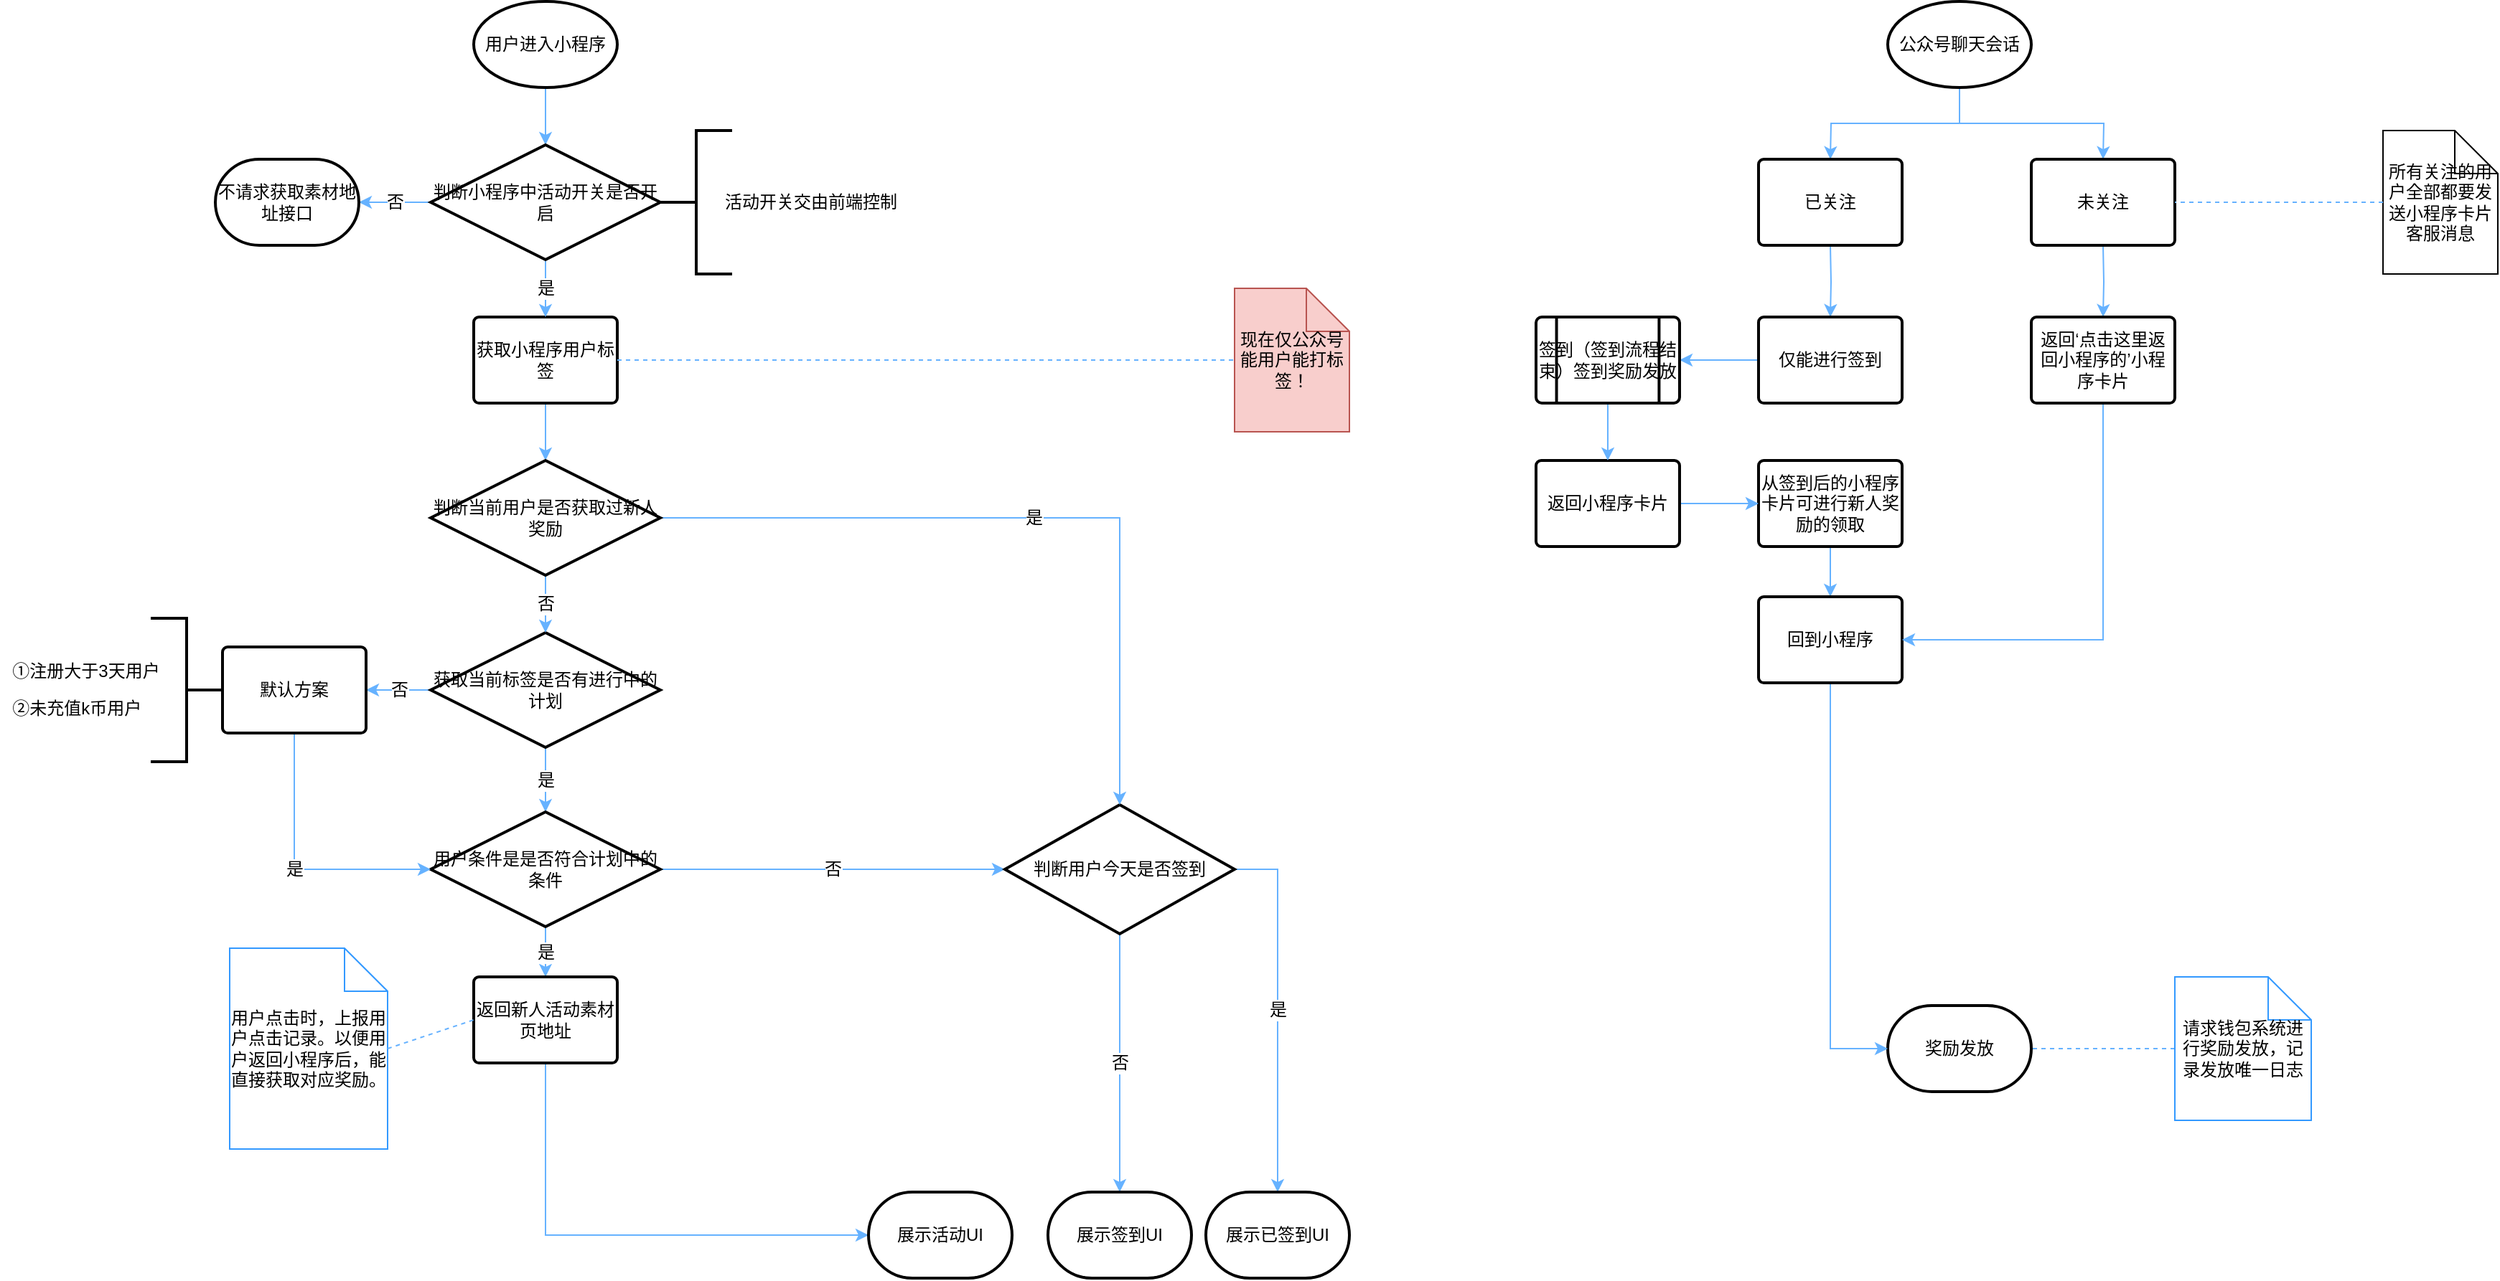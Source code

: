 <mxfile version="14.9.3" type="github">
  <diagram id="a9DOQzF-E8Lsflu2m2pW" name="Page-1">
    <mxGraphModel dx="1422" dy="762" grid="1" gridSize="10" guides="1" tooltips="1" connect="1" arrows="1" fold="1" page="1" pageScale="1" pageWidth="827" pageHeight="1169" math="0" shadow="0">
      <root>
        <mxCell id="0" />
        <mxCell id="1" parent="0" />
        <mxCell id="KrFA6pRrwitQEQAVARGJ-1" style="edgeStyle=orthogonalEdgeStyle;rounded=0;html=1;exitX=0.5;exitY=1;exitPerimeter=0;jettySize=auto;orthogonalLoop=1;strokeColor=#66B2FF;fontSize=12;" parent="1" source="KrFA6pRrwitQEQAVARGJ-2" target="KrFA6pRrwitQEQAVARGJ-21" edge="1">
          <mxGeometry relative="1" as="geometry" />
        </mxCell>
        <mxCell id="KrFA6pRrwitQEQAVARGJ-2" value="用户进入小程序" style="strokeWidth=2;html=1;shape=mxgraph.flowchart.start_1;whiteSpace=wrap;fillColor=#FFFFFF;fontSize=12;" parent="1" vertex="1">
          <mxGeometry x="490" y="190" width="100" height="60" as="geometry" />
        </mxCell>
        <mxCell id="KrFA6pRrwitQEQAVARGJ-3" style="edgeStyle=orthogonalEdgeStyle;rounded=0;html=1;exitX=0.5;exitY=1;exitPerimeter=0;entryX=0.5;entryY=0;entryPerimeter=0;jettySize=auto;orthogonalLoop=1;strokeColor=#66B2FF;fontSize=12;" parent="1" source="KrFA6pRrwitQEQAVARGJ-4" edge="1">
          <mxGeometry relative="1" as="geometry">
            <mxPoint x="540" y="510" as="targetPoint" />
          </mxGeometry>
        </mxCell>
        <mxCell id="KrFA6pRrwitQEQAVARGJ-4" value="获取小程序用户标签" style="strokeWidth=2;html=1;shape=mxgraph.flowchart.process;whiteSpace=wrap;fillColor=#FFFFFF;fontSize=12;" parent="1" vertex="1">
          <mxGeometry x="490" y="410" width="100" height="60" as="geometry" />
        </mxCell>
        <mxCell id="KrFA6pRrwitQEQAVARGJ-5" value="是" style="edgeStyle=orthogonalEdgeStyle;rounded=0;html=1;exitX=0.5;exitY=1;exitPerimeter=0;jettySize=auto;orthogonalLoop=1;strokeColor=#66B2FF;fontSize=12;entryX=0.5;entryY=0;entryPerimeter=0;" parent="1" source="KrFA6pRrwitQEQAVARGJ-7" target="KrFA6pRrwitQEQAVARGJ-10" edge="1">
          <mxGeometry relative="1" as="geometry">
            <mxPoint x="540" y="790" as="targetPoint" />
            <Array as="points" />
          </mxGeometry>
        </mxCell>
        <mxCell id="KrFA6pRrwitQEQAVARGJ-6" value="否" style="edgeStyle=orthogonalEdgeStyle;rounded=0;html=1;exitX=0;exitY=0.5;exitPerimeter=0;entryX=1;entryY=0.5;entryPerimeter=0;jettySize=auto;orthogonalLoop=1;strokeColor=#66B2FF;fontSize=12;fontColor=#000000;" parent="1" source="KrFA6pRrwitQEQAVARGJ-7" target="KrFA6pRrwitQEQAVARGJ-14" edge="1">
          <mxGeometry relative="1" as="geometry" />
        </mxCell>
        <mxCell id="KrFA6pRrwitQEQAVARGJ-7" value="&lt;span&gt;获取当前标签是否有进行中的计划&lt;/span&gt;" style="strokeWidth=2;html=1;shape=mxgraph.flowchart.decision;whiteSpace=wrap;fillColor=#FFFFFF;fontSize=12;" parent="1" vertex="1">
          <mxGeometry x="460" y="630" width="160" height="80" as="geometry" />
        </mxCell>
        <mxCell id="KrFA6pRrwitQEQAVARGJ-8" value="是" style="edgeStyle=orthogonalEdgeStyle;rounded=0;html=1;exitX=0.5;exitY=1;exitPerimeter=0;jettySize=auto;orthogonalLoop=1;strokeColor=#66B2FF;fontSize=12;" parent="1" source="KrFA6pRrwitQEQAVARGJ-10" target="KrFA6pRrwitQEQAVARGJ-12" edge="1">
          <mxGeometry relative="1" as="geometry" />
        </mxCell>
        <mxCell id="KrFA6pRrwitQEQAVARGJ-9" value="否" style="edgeStyle=orthogonalEdgeStyle;rounded=0;html=1;exitX=1;exitY=0.5;exitPerimeter=0;entryX=0;entryY=0.5;entryPerimeter=0;jettySize=auto;orthogonalLoop=1;strokeColor=#66B2FF;fontSize=12;" parent="1" source="KrFA6pRrwitQEQAVARGJ-10" target="KrFA6pRrwitQEQAVARGJ-26" edge="1">
          <mxGeometry relative="1" as="geometry" />
        </mxCell>
        <mxCell id="KrFA6pRrwitQEQAVARGJ-10" value="用户条件是是否符合计划中的条件&lt;br&gt;" style="strokeWidth=2;html=1;shape=mxgraph.flowchart.decision;whiteSpace=wrap;fillColor=#FFFFFF;fontSize=12;" parent="1" vertex="1">
          <mxGeometry x="460" y="755" width="160" height="80" as="geometry" />
        </mxCell>
        <mxCell id="KrFA6pRrwitQEQAVARGJ-11" style="edgeStyle=orthogonalEdgeStyle;rounded=0;html=1;exitX=0.5;exitY=1;exitPerimeter=0;entryX=0;entryY=0.5;entryPerimeter=0;jettySize=auto;orthogonalLoop=1;strokeColor=#66B2FF;fontSize=12;" parent="1" source="KrFA6pRrwitQEQAVARGJ-12" target="KrFA6pRrwitQEQAVARGJ-23" edge="1">
          <mxGeometry relative="1" as="geometry" />
        </mxCell>
        <mxCell id="KrFA6pRrwitQEQAVARGJ-12" value="返回新人活动素材页地址" style="strokeWidth=2;html=1;shape=mxgraph.flowchart.process;whiteSpace=wrap;fillColor=#FFFFFF;fontSize=12;" parent="1" vertex="1">
          <mxGeometry x="490" y="870" width="100" height="60" as="geometry" />
        </mxCell>
        <mxCell id="KrFA6pRrwitQEQAVARGJ-13" value="是" style="edgeStyle=orthogonalEdgeStyle;rounded=0;html=1;exitX=0.5;exitY=1;exitPerimeter=0;entryX=0;entryY=0.5;entryPerimeter=0;jettySize=auto;orthogonalLoop=1;strokeColor=#66B2FF;fontSize=12;fontColor=#000000;" parent="1" source="KrFA6pRrwitQEQAVARGJ-14" target="KrFA6pRrwitQEQAVARGJ-10" edge="1">
          <mxGeometry relative="1" as="geometry" />
        </mxCell>
        <mxCell id="KrFA6pRrwitQEQAVARGJ-14" value="默认方案" style="strokeWidth=2;html=1;shape=mxgraph.flowchart.process;whiteSpace=wrap;fillColor=#FFFFFF;fontSize=12;" parent="1" vertex="1">
          <mxGeometry x="315" y="640" width="100" height="60" as="geometry" />
        </mxCell>
        <mxCell id="KrFA6pRrwitQEQAVARGJ-15" value="" style="strokeWidth=2;html=1;shape=mxgraph.flowchart.annotation_2;align=left;fillColor=#FFFFFF;fontSize=12;direction=west;" parent="1" vertex="1">
          <mxGeometry x="265" y="620" width="50" height="100" as="geometry" />
        </mxCell>
        <mxCell id="KrFA6pRrwitQEQAVARGJ-16" value="&lt;p&gt;&amp;nbsp;&amp;nbsp;①注册大于3天用户&lt;/p&gt;&lt;p&gt;&amp;nbsp; ②未充值k币用户&lt;/p&gt;" style="text;html=1;resizable=0;points=[];autosize=1;align=left;verticalAlign=top;spacingTop=-4;fontSize=12;" parent="1" vertex="1">
          <mxGeometry x="160" y="635" width="120" height="70" as="geometry" />
        </mxCell>
        <mxCell id="KrFA6pRrwitQEQAVARGJ-17" value="" style="strokeWidth=2;html=1;shape=mxgraph.flowchart.annotation_2;align=left;fillColor=#FFFFFF;fontSize=12;" parent="1" vertex="1">
          <mxGeometry x="620" y="280" width="50" height="100" as="geometry" />
        </mxCell>
        <mxCell id="KrFA6pRrwitQEQAVARGJ-18" value="活动开关交由前端控制" style="text;html=1;resizable=0;points=[];autosize=1;align=left;verticalAlign=top;spacingTop=-4;fontSize=12;" parent="1" vertex="1">
          <mxGeometry x="663" y="320" width="140" height="20" as="geometry" />
        </mxCell>
        <mxCell id="KrFA6pRrwitQEQAVARGJ-19" value="是" style="edgeStyle=orthogonalEdgeStyle;rounded=0;html=1;exitX=0.5;exitY=1;exitPerimeter=0;entryX=0.5;entryY=0;entryPerimeter=0;jettySize=auto;orthogonalLoop=1;strokeColor=#66B2FF;fontSize=12;" parent="1" source="KrFA6pRrwitQEQAVARGJ-21" target="KrFA6pRrwitQEQAVARGJ-4" edge="1">
          <mxGeometry relative="1" as="geometry" />
        </mxCell>
        <mxCell id="KrFA6pRrwitQEQAVARGJ-20" value="否" style="edgeStyle=orthogonalEdgeStyle;rounded=0;html=1;exitX=0;exitY=0.5;exitPerimeter=0;jettySize=auto;orthogonalLoop=1;strokeColor=#66B2FF;fontSize=12;" parent="1" source="KrFA6pRrwitQEQAVARGJ-21" target="KrFA6pRrwitQEQAVARGJ-22" edge="1">
          <mxGeometry relative="1" as="geometry" />
        </mxCell>
        <mxCell id="KrFA6pRrwitQEQAVARGJ-21" value="判断小程序中活动开关是否开启&lt;br&gt;" style="strokeWidth=2;html=1;shape=mxgraph.flowchart.decision;whiteSpace=wrap;fillColor=#FFFFFF;fontSize=12;" parent="1" vertex="1">
          <mxGeometry x="460" y="290" width="160" height="80" as="geometry" />
        </mxCell>
        <mxCell id="KrFA6pRrwitQEQAVARGJ-22" value="不请求获取素材地址接口" style="strokeWidth=2;html=1;shape=mxgraph.flowchart.terminator;whiteSpace=wrap;fillColor=#FFFFFF;fontSize=12;" parent="1" vertex="1">
          <mxGeometry x="310" y="300" width="100" height="60" as="geometry" />
        </mxCell>
        <mxCell id="KrFA6pRrwitQEQAVARGJ-23" value="展示活动UI" style="strokeWidth=2;html=1;shape=mxgraph.flowchart.terminator;whiteSpace=wrap;fillColor=#FFFFFF;fontSize=12;" parent="1" vertex="1">
          <mxGeometry x="765" y="1020" width="100" height="60" as="geometry" />
        </mxCell>
        <mxCell id="KrFA6pRrwitQEQAVARGJ-24" value="是" style="edgeStyle=orthogonalEdgeStyle;rounded=0;html=1;exitX=1;exitY=0.5;exitPerimeter=0;entryX=0.5;entryY=0;entryPerimeter=0;jettySize=auto;orthogonalLoop=1;strokeColor=#66B2FF;fontSize=12;" parent="1" source="KrFA6pRrwitQEQAVARGJ-26" target="KrFA6pRrwitQEQAVARGJ-28" edge="1">
          <mxGeometry relative="1" as="geometry" />
        </mxCell>
        <mxCell id="KrFA6pRrwitQEQAVARGJ-25" value="否" style="edgeStyle=orthogonalEdgeStyle;rounded=0;html=1;exitX=0.5;exitY=1;exitPerimeter=0;jettySize=auto;orthogonalLoop=1;strokeColor=#66B2FF;fontSize=12;" parent="1" source="KrFA6pRrwitQEQAVARGJ-26" target="KrFA6pRrwitQEQAVARGJ-27" edge="1">
          <mxGeometry relative="1" as="geometry" />
        </mxCell>
        <mxCell id="KrFA6pRrwitQEQAVARGJ-26" value="判断用户今天是否签到&lt;br&gt;" style="strokeWidth=2;html=1;shape=mxgraph.flowchart.decision;whiteSpace=wrap;fillColor=#FFFFFF;fontSize=12;" parent="1" vertex="1">
          <mxGeometry x="860" y="750" width="160" height="90" as="geometry" />
        </mxCell>
        <mxCell id="KrFA6pRrwitQEQAVARGJ-27" value="展示签到UI" style="strokeWidth=2;html=1;shape=mxgraph.flowchart.terminator;whiteSpace=wrap;fillColor=#FFFFFF;fontSize=12;" parent="1" vertex="1">
          <mxGeometry x="890" y="1020" width="100" height="60" as="geometry" />
        </mxCell>
        <mxCell id="KrFA6pRrwitQEQAVARGJ-28" value="展示已签到UI" style="strokeWidth=2;html=1;shape=mxgraph.flowchart.terminator;whiteSpace=wrap;fillColor=#FFFFFF;fontSize=12;" parent="1" vertex="1">
          <mxGeometry x="1000" y="1020" width="100" height="60" as="geometry" />
        </mxCell>
        <mxCell id="KrFA6pRrwitQEQAVARGJ-29" style="edgeStyle=orthogonalEdgeStyle;rounded=0;html=1;exitX=0.5;exitY=1;exitPerimeter=0;entryX=0.5;entryY=0;entryPerimeter=0;jettySize=auto;orthogonalLoop=1;strokeColor=#66B2FF;fontSize=12;" parent="1" source="KrFA6pRrwitQEQAVARGJ-31" edge="1">
          <mxGeometry relative="1" as="geometry">
            <mxPoint x="1435" y="300" as="targetPoint" />
          </mxGeometry>
        </mxCell>
        <mxCell id="KrFA6pRrwitQEQAVARGJ-30" style="edgeStyle=orthogonalEdgeStyle;rounded=0;html=1;exitX=0.5;exitY=1;exitPerimeter=0;entryX=0.5;entryY=0;entryPerimeter=0;jettySize=auto;orthogonalLoop=1;strokeColor=#66B2FF;fontSize=12;" parent="1" source="KrFA6pRrwitQEQAVARGJ-31" edge="1">
          <mxGeometry relative="1" as="geometry">
            <mxPoint x="1625" y="300" as="targetPoint" />
          </mxGeometry>
        </mxCell>
        <mxCell id="KrFA6pRrwitQEQAVARGJ-31" value="公众号聊天会话" style="strokeWidth=2;html=1;shape=mxgraph.flowchart.start_1;whiteSpace=wrap;fillColor=#FFFFFF;fontSize=12;" parent="1" vertex="1">
          <mxGeometry x="1475" y="190" width="100" height="60" as="geometry" />
        </mxCell>
        <mxCell id="KrFA6pRrwitQEQAVARGJ-32" style="edgeStyle=orthogonalEdgeStyle;rounded=0;html=1;exitX=0.5;exitY=1;exitPerimeter=0;jettySize=auto;orthogonalLoop=1;strokeColor=#66B2FF;fontSize=12;" parent="1" target="KrFA6pRrwitQEQAVARGJ-35" edge="1">
          <mxGeometry relative="1" as="geometry">
            <mxPoint x="1435" y="360" as="sourcePoint" />
          </mxGeometry>
        </mxCell>
        <mxCell id="KrFA6pRrwitQEQAVARGJ-33" style="edgeStyle=orthogonalEdgeStyle;rounded=0;html=1;exitX=0.5;exitY=1;exitPerimeter=0;jettySize=auto;orthogonalLoop=1;strokeColor=#66B2FF;fontSize=12;" parent="1" target="KrFA6pRrwitQEQAVARGJ-42" edge="1">
          <mxGeometry relative="1" as="geometry">
            <mxPoint x="1625" y="360" as="sourcePoint" />
          </mxGeometry>
        </mxCell>
        <mxCell id="KrFA6pRrwitQEQAVARGJ-34" style="edgeStyle=orthogonalEdgeStyle;rounded=0;html=1;exitX=0;exitY=0.5;exitPerimeter=0;entryX=1;entryY=0.5;entryPerimeter=0;jettySize=auto;orthogonalLoop=1;strokeColor=#66B2FF;fontSize=12;" parent="1" source="KrFA6pRrwitQEQAVARGJ-35" target="KrFA6pRrwitQEQAVARGJ-56" edge="1">
          <mxGeometry relative="1" as="geometry">
            <mxPoint x="1330" y="440" as="targetPoint" />
            <Array as="points" />
          </mxGeometry>
        </mxCell>
        <mxCell id="KrFA6pRrwitQEQAVARGJ-35" value="仅能进行签到" style="strokeWidth=2;html=1;shape=mxgraph.flowchart.process;whiteSpace=wrap;fontSize=12;" parent="1" vertex="1">
          <mxGeometry x="1385" y="410" width="100" height="60" as="geometry" />
        </mxCell>
        <mxCell id="KrFA6pRrwitQEQAVARGJ-36" style="edgeStyle=orthogonalEdgeStyle;rounded=0;html=1;exitX=0.5;exitY=1;exitPerimeter=0;entryX=0.5;entryY=0;entryPerimeter=0;jettySize=auto;orthogonalLoop=1;strokeColor=#66B2FF;fontSize=12;" parent="1" source="KrFA6pRrwitQEQAVARGJ-37" target="KrFA6pRrwitQEQAVARGJ-40" edge="1">
          <mxGeometry relative="1" as="geometry" />
        </mxCell>
        <mxCell id="KrFA6pRrwitQEQAVARGJ-37" value="从签到后的小程序卡片可进行新人奖励的领取" style="strokeWidth=2;html=1;shape=mxgraph.flowchart.process;whiteSpace=wrap;fillColor=#FFFFFF;fontSize=12;" parent="1" vertex="1">
          <mxGeometry x="1385" y="510" width="100" height="60" as="geometry" />
        </mxCell>
        <mxCell id="KrFA6pRrwitQEQAVARGJ-38" value="奖励发放" style="strokeWidth=2;html=1;shape=mxgraph.flowchart.terminator;whiteSpace=wrap;fillColor=#FFFFFF;fontSize=12;" parent="1" vertex="1">
          <mxGeometry x="1475" y="890" width="100" height="60" as="geometry" />
        </mxCell>
        <mxCell id="KrFA6pRrwitQEQAVARGJ-39" style="edgeStyle=orthogonalEdgeStyle;rounded=0;html=1;exitX=0.5;exitY=1;exitPerimeter=0;entryX=0;entryY=0.5;entryPerimeter=0;jettySize=auto;orthogonalLoop=1;strokeColor=#66B2FF;fontSize=12;" parent="1" source="KrFA6pRrwitQEQAVARGJ-40" target="KrFA6pRrwitQEQAVARGJ-38" edge="1">
          <mxGeometry relative="1" as="geometry" />
        </mxCell>
        <mxCell id="KrFA6pRrwitQEQAVARGJ-40" value="回到小程序" style="strokeWidth=2;html=1;shape=mxgraph.flowchart.process;whiteSpace=wrap;fillColor=#FFFFFF;fontSize=12;" parent="1" vertex="1">
          <mxGeometry x="1385" y="605" width="100" height="60" as="geometry" />
        </mxCell>
        <mxCell id="KrFA6pRrwitQEQAVARGJ-41" style="edgeStyle=orthogonalEdgeStyle;rounded=0;html=1;exitX=0.5;exitY=1;exitPerimeter=0;entryX=1;entryY=0.5;entryPerimeter=0;jettySize=auto;orthogonalLoop=1;strokeColor=#66B2FF;fontSize=12;" parent="1" source="KrFA6pRrwitQEQAVARGJ-42" target="KrFA6pRrwitQEQAVARGJ-40" edge="1">
          <mxGeometry relative="1" as="geometry" />
        </mxCell>
        <mxCell id="KrFA6pRrwitQEQAVARGJ-42" value="返回‘点击这里返回小程序的’小程序卡片" style="strokeWidth=2;html=1;shape=mxgraph.flowchart.process;whiteSpace=wrap;fillColor=#FFFFFF;fontSize=12;" parent="1" vertex="1">
          <mxGeometry x="1575" y="410" width="100" height="60" as="geometry" />
        </mxCell>
        <mxCell id="KrFA6pRrwitQEQAVARGJ-43" style="edgeStyle=orthogonalEdgeStyle;rounded=0;html=1;exitX=1;exitY=0.5;exitPerimeter=0;entryX=0;entryY=0.5;entryPerimeter=0;jettySize=auto;orthogonalLoop=1;strokeColor=#66B2FF;fontSize=12;" parent="1" source="KrFA6pRrwitQEQAVARGJ-44" target="KrFA6pRrwitQEQAVARGJ-37" edge="1">
          <mxGeometry relative="1" as="geometry" />
        </mxCell>
        <mxCell id="KrFA6pRrwitQEQAVARGJ-44" value="返回小程序卡片" style="strokeWidth=2;html=1;shape=mxgraph.flowchart.process;whiteSpace=wrap;fillColor=#FFFFFF;fontSize=12;" parent="1" vertex="1">
          <mxGeometry x="1230" y="510" width="100" height="60" as="geometry" />
        </mxCell>
        <mxCell id="KrFA6pRrwitQEQAVARGJ-45" value="&lt;font color=&quot;#000000&quot;&gt;现在仅公众号能用户能打标签！&lt;/font&gt;" style="shape=note;whiteSpace=wrap;html=1;strokeColor=#b85450;fillColor=#f8cecc;fontSize=12;fontColor=#00FFFF;" parent="1" vertex="1">
          <mxGeometry x="1020" y="390" width="80" height="100" as="geometry" />
        </mxCell>
        <mxCell id="KrFA6pRrwitQEQAVARGJ-46" style="edgeStyle=orthogonalEdgeStyle;rounded=0;html=1;exitX=1;exitY=0.5;exitPerimeter=0;entryX=1;entryY=0.5;entryPerimeter=0;jettySize=auto;orthogonalLoop=1;strokeColor=#66B2FF;fontSize=12;fontColor=#00FFFF;" parent="1" source="KrFA6pRrwitQEQAVARGJ-4" target="KrFA6pRrwitQEQAVARGJ-4" edge="1">
          <mxGeometry relative="1" as="geometry" />
        </mxCell>
        <mxCell id="KrFA6pRrwitQEQAVARGJ-47" value="" style="endArrow=none;dashed=1;html=1;strokeColor=#66B2FF;fontSize=12;fontColor=#00FFFF;entryX=0;entryY=0.5;exitX=1;exitY=0.5;exitPerimeter=0;" parent="1" source="KrFA6pRrwitQEQAVARGJ-4" target="KrFA6pRrwitQEQAVARGJ-45" edge="1">
          <mxGeometry width="50" height="50" relative="1" as="geometry">
            <mxPoint x="310" y="1020" as="sourcePoint" />
            <mxPoint x="360" y="970" as="targetPoint" />
            <Array as="points" />
          </mxGeometry>
        </mxCell>
        <mxCell id="KrFA6pRrwitQEQAVARGJ-48" value="&lt;font color=&quot;#000000&quot;&gt;用户点击时，上报用户点击记录。以便用户返回小程序后，能直接获取对应奖励。&lt;/font&gt;" style="shape=note;whiteSpace=wrap;html=1;strokeColor=#3399FF;fillColor=#FFFFFF;fontSize=12;fontColor=#00FFFF;" parent="1" vertex="1">
          <mxGeometry x="320" y="850" width="110" height="140" as="geometry" />
        </mxCell>
        <mxCell id="KrFA6pRrwitQEQAVARGJ-49" value="否" style="edgeStyle=orthogonalEdgeStyle;rounded=0;html=1;exitX=0.5;exitY=1;exitPerimeter=0;jettySize=auto;orthogonalLoop=1;strokeColor=#66B2FF;fontSize=12;fontColor=#000000;" parent="1" source="KrFA6pRrwitQEQAVARGJ-51" target="KrFA6pRrwitQEQAVARGJ-7" edge="1">
          <mxGeometry relative="1" as="geometry" />
        </mxCell>
        <mxCell id="KrFA6pRrwitQEQAVARGJ-50" value="是" style="edgeStyle=orthogonalEdgeStyle;rounded=0;html=1;exitX=1;exitY=0.5;exitPerimeter=0;entryX=0.5;entryY=0;entryPerimeter=0;jettySize=auto;orthogonalLoop=1;strokeColor=#66B2FF;fontSize=12;fontColor=#000000;" parent="1" source="KrFA6pRrwitQEQAVARGJ-51" target="KrFA6pRrwitQEQAVARGJ-26" edge="1">
          <mxGeometry relative="1" as="geometry" />
        </mxCell>
        <mxCell id="KrFA6pRrwitQEQAVARGJ-51" value="&lt;span&gt;判断当前用户是否获取过新人奖励&lt;/span&gt;" style="strokeWidth=2;html=1;shape=mxgraph.flowchart.decision;whiteSpace=wrap;fillColor=#FFFFFF;fontSize=12;" parent="1" vertex="1">
          <mxGeometry x="460" y="510" width="160" height="80" as="geometry" />
        </mxCell>
        <mxCell id="KrFA6pRrwitQEQAVARGJ-52" value="" style="endArrow=none;dashed=1;html=1;strokeColor=#66B2FF;fontSize=12;fontColor=#00FFFF;exitX=1;exitY=0.5;" parent="1" source="KrFA6pRrwitQEQAVARGJ-48" edge="1">
          <mxGeometry width="50" height="50" relative="1" as="geometry">
            <mxPoint x="600" y="450" as="sourcePoint" />
            <mxPoint x="490" y="900" as="targetPoint" />
            <Array as="points" />
          </mxGeometry>
        </mxCell>
        <mxCell id="KrFA6pRrwitQEQAVARGJ-53" value="" style="endArrow=none;dashed=1;html=1;strokeColor=#66B2FF;fontSize=12;fontColor=#00FFFF;entryX=1;entryY=0.5;entryPerimeter=0;exitX=0;exitY=0.5;" parent="1" source="KrFA6pRrwitQEQAVARGJ-54" target="KrFA6pRrwitQEQAVARGJ-38" edge="1">
          <mxGeometry width="50" height="50" relative="1" as="geometry">
            <mxPoint x="1640" y="965" as="sourcePoint" />
            <mxPoint x="1485" y="850" as="targetPoint" />
            <Array as="points" />
          </mxGeometry>
        </mxCell>
        <mxCell id="KrFA6pRrwitQEQAVARGJ-54" value="请求钱包系统进行奖励发放，记录发放唯一日志" style="shape=note;whiteSpace=wrap;html=1;strokeColor=#3399FF;fillColor=#FFFFFF;fontSize=12;fontColor=#000000;" parent="1" vertex="1">
          <mxGeometry x="1675" y="870" width="95" height="100" as="geometry" />
        </mxCell>
        <mxCell id="KrFA6pRrwitQEQAVARGJ-55" style="edgeStyle=orthogonalEdgeStyle;rounded=0;html=1;exitX=0.5;exitY=1;exitPerimeter=0;entryX=0.5;entryY=0;entryPerimeter=0;jettySize=auto;orthogonalLoop=1;strokeColor=#66B2FF;fontSize=12;fontColor=#000000;" parent="1" source="KrFA6pRrwitQEQAVARGJ-56" target="KrFA6pRrwitQEQAVARGJ-44" edge="1">
          <mxGeometry relative="1" as="geometry" />
        </mxCell>
        <mxCell id="KrFA6pRrwitQEQAVARGJ-56" value="签到（签到流程结束）签到奖励发放" style="strokeWidth=2;html=1;shape=mxgraph.flowchart.predefined_process;whiteSpace=wrap;fillColor=#ffffff;fontSize=12;strokeColor=#000000;" parent="1" vertex="1">
          <mxGeometry x="1230" y="410" width="100" height="60" as="geometry" />
        </mxCell>
        <mxCell id="KrFA6pRrwitQEQAVARGJ-57" value="已关注" style="strokeWidth=2;html=1;shape=mxgraph.flowchart.process;whiteSpace=wrap;fillColor=#FFFFFF;fontSize=12;" parent="1" vertex="1">
          <mxGeometry x="1385" y="300" width="100" height="60" as="geometry" />
        </mxCell>
        <mxCell id="KrFA6pRrwitQEQAVARGJ-58" value="未关注" style="strokeWidth=2;html=1;shape=mxgraph.flowchart.process;whiteSpace=wrap;fillColor=#FFFFFF;fontSize=12;" parent="1" vertex="1">
          <mxGeometry x="1575" y="300" width="100" height="60" as="geometry" />
        </mxCell>
        <mxCell id="KrFA6pRrwitQEQAVARGJ-59" value="所有关注的用户全部都要发送小程序卡片客服消息" style="shape=note;whiteSpace=wrap;html=1;fontSize=12;" parent="1" vertex="1">
          <mxGeometry x="1820" y="280" width="80" height="100" as="geometry" />
        </mxCell>
        <mxCell id="KrFA6pRrwitQEQAVARGJ-60" value="" style="endArrow=none;dashed=1;html=1;strokeColor=#66B2FF;fontSize=12;fontColor=#00FFFF;entryX=1;entryY=0.5;entryPerimeter=0;exitX=0;exitY=0.5;" parent="1" source="KrFA6pRrwitQEQAVARGJ-59" target="KrFA6pRrwitQEQAVARGJ-58" edge="1">
          <mxGeometry width="50" height="50" relative="1" as="geometry">
            <mxPoint x="1685" y="930" as="sourcePoint" />
            <mxPoint x="1585" y="930" as="targetPoint" />
            <Array as="points" />
          </mxGeometry>
        </mxCell>
      </root>
    </mxGraphModel>
  </diagram>
</mxfile>
